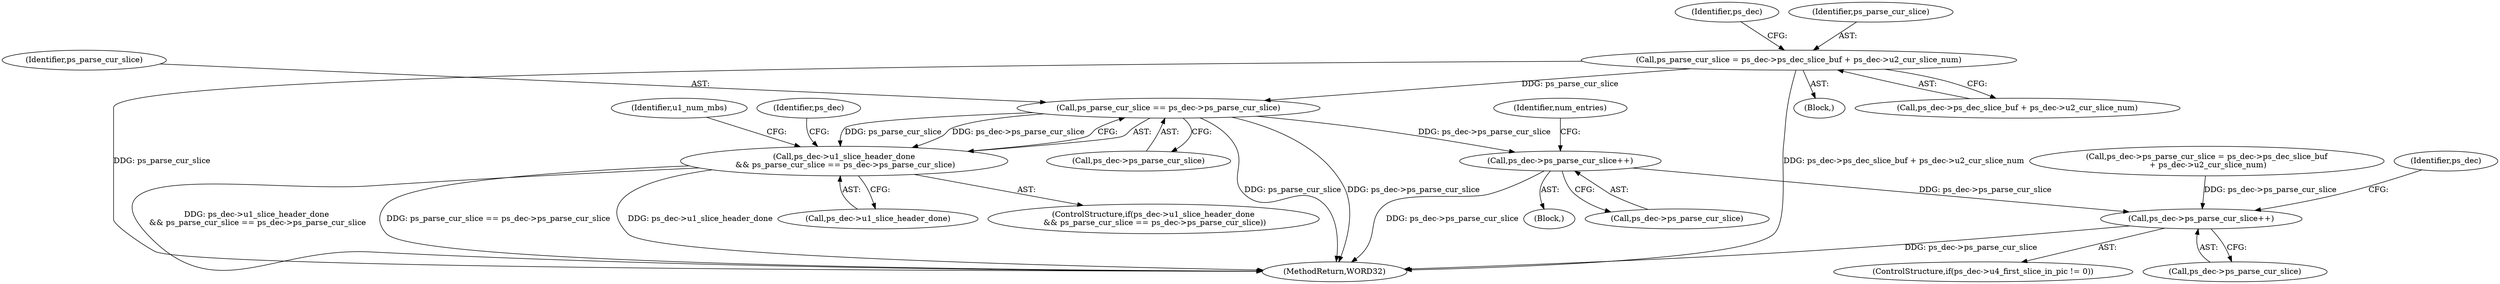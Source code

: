 digraph "0_Android_4a524d3a8ae9aa20c36430008e6bd429443f8f1d_1@integer" {
"1000467" [label="(Call,ps_parse_cur_slice = ps_dec->ps_dec_slice_buf + ps_dec->u2_cur_slice_num)"];
"1000481" [label="(Call,ps_parse_cur_slice == ps_dec->ps_parse_cur_slice)"];
"1000477" [label="(Call,ps_dec->u1_slice_header_done\n && ps_parse_cur_slice == ps_dec->ps_parse_cur_slice)"];
"1000700" [label="(Call,ps_dec->ps_parse_cur_slice++)"];
"1001240" [label="(Call,ps_dec->ps_parse_cur_slice++)"];
"1001241" [label="(Call,ps_dec->ps_parse_cur_slice)"];
"1000479" [label="(Identifier,ps_dec)"];
"1000482" [label="(Identifier,ps_parse_cur_slice)"];
"1000481" [label="(Call,ps_parse_cur_slice == ps_dec->ps_parse_cur_slice)"];
"1001240" [label="(Call,ps_dec->ps_parse_cur_slice++)"];
"1001234" [label="(ControlStructure,if(ps_dec->u4_first_slice_in_pic != 0))"];
"1000706" [label="(Call,ps_dec->ps_parse_cur_slice = ps_dec->ps_dec_slice_buf\n + ps_dec->u2_cur_slice_num)"];
"1000722" [label="(Identifier,num_entries)"];
"1000700" [label="(Call,ps_dec->ps_parse_cur_slice++)"];
"1000478" [label="(Call,ps_dec->u1_slice_header_done)"];
"1000483" [label="(Call,ps_dec->ps_parse_cur_slice)"];
"1000467" [label="(Call,ps_parse_cur_slice = ps_dec->ps_dec_slice_buf + ps_dec->u2_cur_slice_num)"];
"1000708" [label="(Identifier,ps_dec)"];
"1001278" [label="(MethodReturn,WORD32)"];
"1000465" [label="(Block,)"];
"1000476" [label="(ControlStructure,if(ps_dec->u1_slice_header_done\n && ps_parse_cur_slice == ps_dec->ps_parse_cur_slice))"];
"1000488" [label="(Identifier,u1_num_mbs)"];
"1000469" [label="(Call,ps_dec->ps_dec_slice_buf + ps_dec->u2_cur_slice_num)"];
"1001246" [label="(Identifier,ps_dec)"];
"1000486" [label="(Block,)"];
"1000701" [label="(Call,ps_dec->ps_parse_cur_slice)"];
"1000468" [label="(Identifier,ps_parse_cur_slice)"];
"1000477" [label="(Call,ps_dec->u1_slice_header_done\n && ps_parse_cur_slice == ps_dec->ps_parse_cur_slice)"];
"1000467" -> "1000465"  [label="AST: "];
"1000467" -> "1000469"  [label="CFG: "];
"1000468" -> "1000467"  [label="AST: "];
"1000469" -> "1000467"  [label="AST: "];
"1000479" -> "1000467"  [label="CFG: "];
"1000467" -> "1001278"  [label="DDG: ps_parse_cur_slice"];
"1000467" -> "1001278"  [label="DDG: ps_dec->ps_dec_slice_buf + ps_dec->u2_cur_slice_num"];
"1000467" -> "1000481"  [label="DDG: ps_parse_cur_slice"];
"1000481" -> "1000477"  [label="AST: "];
"1000481" -> "1000483"  [label="CFG: "];
"1000482" -> "1000481"  [label="AST: "];
"1000483" -> "1000481"  [label="AST: "];
"1000477" -> "1000481"  [label="CFG: "];
"1000481" -> "1001278"  [label="DDG: ps_dec->ps_parse_cur_slice"];
"1000481" -> "1001278"  [label="DDG: ps_parse_cur_slice"];
"1000481" -> "1000477"  [label="DDG: ps_parse_cur_slice"];
"1000481" -> "1000477"  [label="DDG: ps_dec->ps_parse_cur_slice"];
"1000481" -> "1000700"  [label="DDG: ps_dec->ps_parse_cur_slice"];
"1000477" -> "1000476"  [label="AST: "];
"1000477" -> "1000478"  [label="CFG: "];
"1000478" -> "1000477"  [label="AST: "];
"1000488" -> "1000477"  [label="CFG: "];
"1000708" -> "1000477"  [label="CFG: "];
"1000477" -> "1001278"  [label="DDG: ps_dec->u1_slice_header_done\n && ps_parse_cur_slice == ps_dec->ps_parse_cur_slice"];
"1000477" -> "1001278"  [label="DDG: ps_parse_cur_slice == ps_dec->ps_parse_cur_slice"];
"1000477" -> "1001278"  [label="DDG: ps_dec->u1_slice_header_done"];
"1000700" -> "1000486"  [label="AST: "];
"1000700" -> "1000701"  [label="CFG: "];
"1000701" -> "1000700"  [label="AST: "];
"1000722" -> "1000700"  [label="CFG: "];
"1000700" -> "1001278"  [label="DDG: ps_dec->ps_parse_cur_slice"];
"1000700" -> "1001240"  [label="DDG: ps_dec->ps_parse_cur_slice"];
"1001240" -> "1001234"  [label="AST: "];
"1001240" -> "1001241"  [label="CFG: "];
"1001241" -> "1001240"  [label="AST: "];
"1001246" -> "1001240"  [label="CFG: "];
"1001240" -> "1001278"  [label="DDG: ps_dec->ps_parse_cur_slice"];
"1000706" -> "1001240"  [label="DDG: ps_dec->ps_parse_cur_slice"];
}
